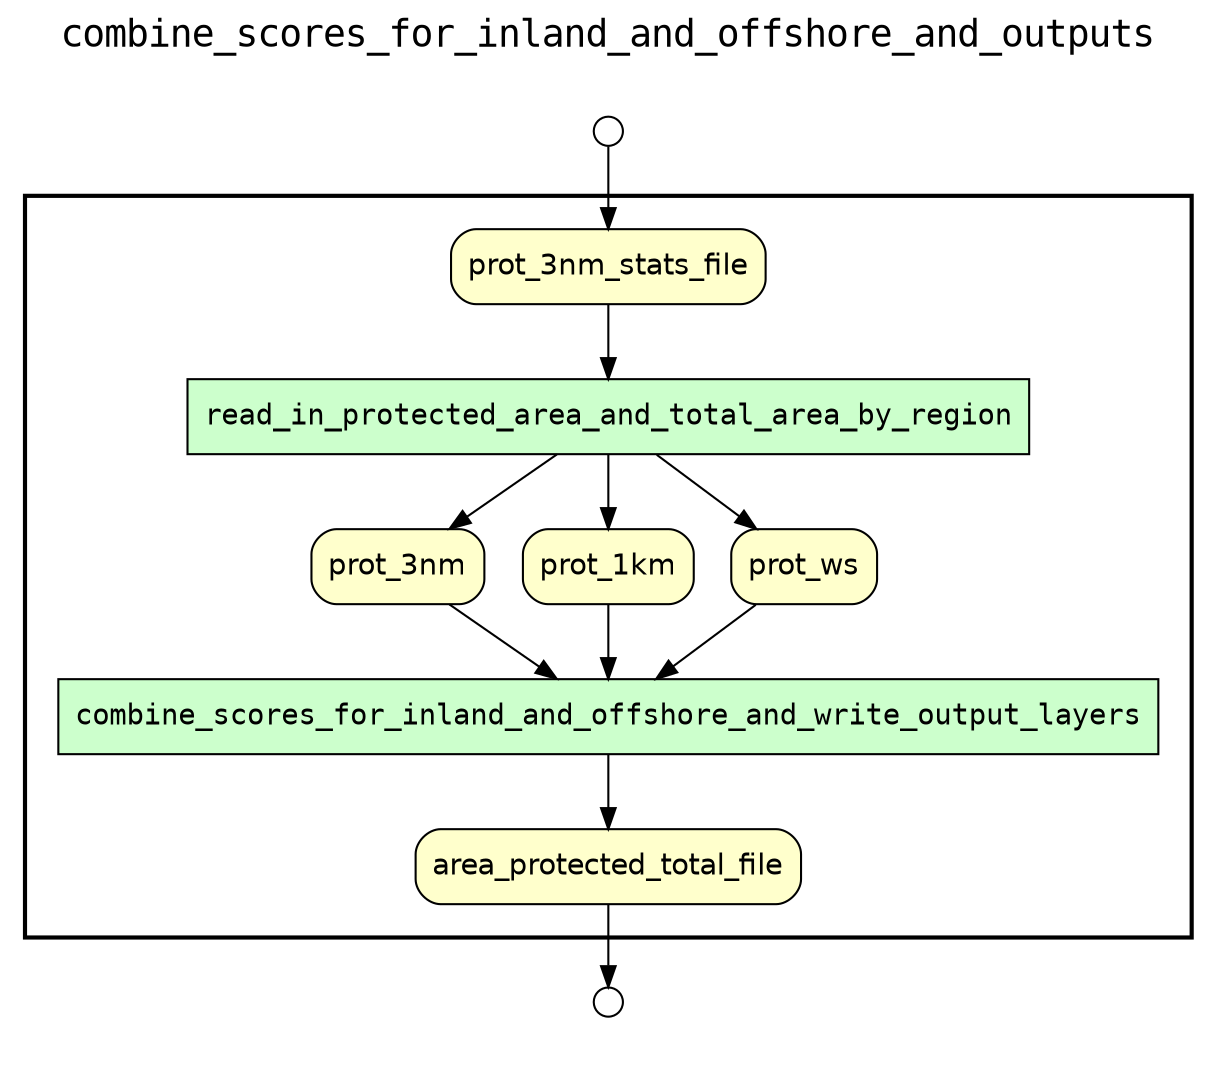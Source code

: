
digraph yw_data_view {
rankdir=TB
fontname=Courier; fontsize=18; labelloc=t
label="combine_scores_for_inland_and_offshore_and_outputs"
subgraph cluster_workflow { label=""; color=black; penwidth=2
subgraph cluster_workflow_inner { label=""; color=white
node[shape=box style="filled" fillcolor="#CCFFCC" peripheries=1 fontname=Courier]
combine_scores_for_inland_and_offshore_and_write_output_layers
read_in_protected_area_and_total_area_by_region
node[shape=box style="filled" fillcolor="#CCFFCC" peripheries=1 fontname=Courier]
node[shape=box style="rounded,filled" fillcolor="#FFFFCC" peripheries=1 fontname=Helvetica]
prot_3nm_stats_file
prot_3nm
prot_1km
prot_ws
area_protected_total_file
node[shape=box style="rounded,filled" fillcolor="#FFFFFF" peripheries=1 fontname=Helvetica]
}}
subgraph cluster_inflows { label=""; color=white; penwidth=2
subgraph cluster_inflows_inner { label=""; color=white
node[shape=circle fillcolor="#FFFFFF" peripheries=1 width=0.2]
prot_3nm_stats_file_inflow [label=""]
}}
subgraph cluster_outflows { label=""; color=white; penwidth=2
subgraph cluster_outflows_inner { label=""; color=white
node[shape=circle fillcolor="#FFFFFF" peripheries=1 width=0.2]
area_protected_total_file_outflow [label=""]
}}
combine_scores_for_inland_and_offshore_and_write_output_layers -> area_protected_total_file
read_in_protected_area_and_total_area_by_region -> prot_ws
read_in_protected_area_and_total_area_by_region -> prot_1km
read_in_protected_area_and_total_area_by_region -> prot_3nm
prot_3nm_stats_file -> read_in_protected_area_and_total_area_by_region
prot_3nm -> combine_scores_for_inland_and_offshore_and_write_output_layers
prot_1km -> combine_scores_for_inland_and_offshore_and_write_output_layers
prot_ws -> combine_scores_for_inland_and_offshore_and_write_output_layers
prot_3nm_stats_file_inflow -> prot_3nm_stats_file
area_protected_total_file -> area_protected_total_file_outflow
}

